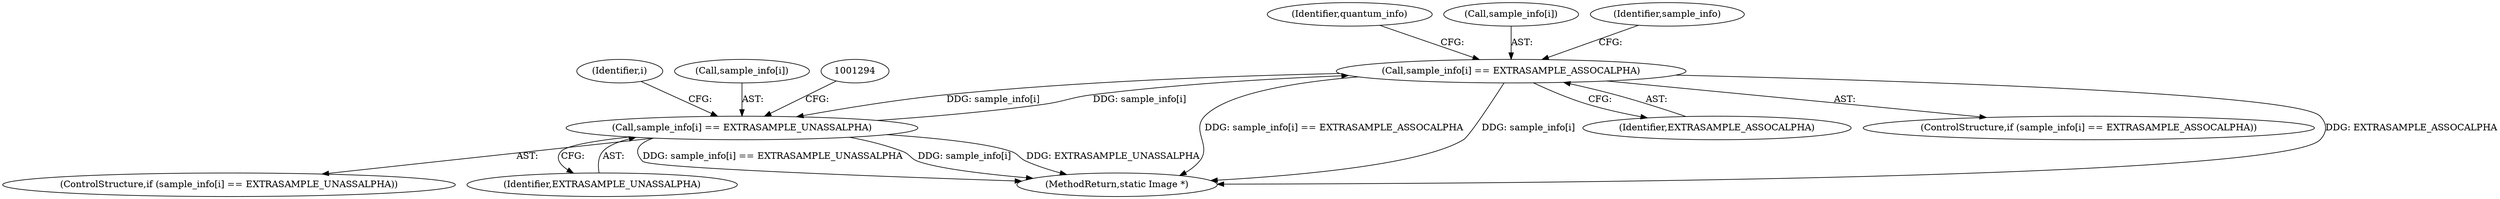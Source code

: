digraph "0_ImageMagick_f6e9d0d9955e85bdd7540b251cd50d598dacc5e6_62@array" {
"1001271" [label="(Call,sample_info[i] == EXTRASAMPLE_ASSOCALPHA)"];
"1001288" [label="(Call,sample_info[i] == EXTRASAMPLE_UNASSALPHA)"];
"1001271" [label="(Call,sample_info[i] == EXTRASAMPLE_ASSOCALPHA)"];
"1001278" [label="(Identifier,quantum_info)"];
"1003352" [label="(MethodReturn,static Image *)"];
"1001271" [label="(Call,sample_info[i] == EXTRASAMPLE_ASSOCALPHA)"];
"1001263" [label="(Identifier,i)"];
"1001287" [label="(ControlStructure,if (sample_info[i] == EXTRASAMPLE_UNASSALPHA))"];
"1001289" [label="(Call,sample_info[i])"];
"1001272" [label="(Call,sample_info[i])"];
"1001290" [label="(Identifier,sample_info)"];
"1001292" [label="(Identifier,EXTRASAMPLE_UNASSALPHA)"];
"1001288" [label="(Call,sample_info[i] == EXTRASAMPLE_UNASSALPHA)"];
"1001275" [label="(Identifier,EXTRASAMPLE_ASSOCALPHA)"];
"1001270" [label="(ControlStructure,if (sample_info[i] == EXTRASAMPLE_ASSOCALPHA))"];
"1001271" -> "1001270"  [label="AST: "];
"1001271" -> "1001275"  [label="CFG: "];
"1001272" -> "1001271"  [label="AST: "];
"1001275" -> "1001271"  [label="AST: "];
"1001278" -> "1001271"  [label="CFG: "];
"1001290" -> "1001271"  [label="CFG: "];
"1001271" -> "1003352"  [label="DDG: EXTRASAMPLE_ASSOCALPHA"];
"1001271" -> "1003352"  [label="DDG: sample_info[i] == EXTRASAMPLE_ASSOCALPHA"];
"1001271" -> "1003352"  [label="DDG: sample_info[i]"];
"1001288" -> "1001271"  [label="DDG: sample_info[i]"];
"1001271" -> "1001288"  [label="DDG: sample_info[i]"];
"1001288" -> "1001287"  [label="AST: "];
"1001288" -> "1001292"  [label="CFG: "];
"1001289" -> "1001288"  [label="AST: "];
"1001292" -> "1001288"  [label="AST: "];
"1001294" -> "1001288"  [label="CFG: "];
"1001263" -> "1001288"  [label="CFG: "];
"1001288" -> "1003352"  [label="DDG: sample_info[i] == EXTRASAMPLE_UNASSALPHA"];
"1001288" -> "1003352"  [label="DDG: sample_info[i]"];
"1001288" -> "1003352"  [label="DDG: EXTRASAMPLE_UNASSALPHA"];
}
